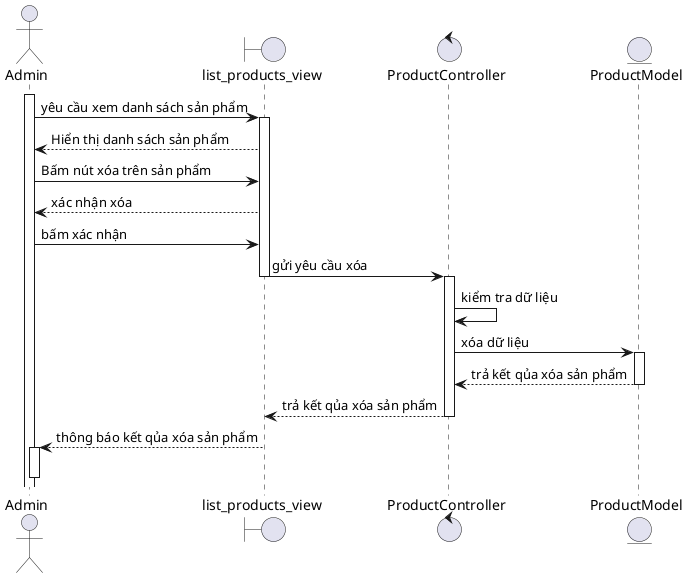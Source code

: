 @startuml
actor Admin
boundary list_products_view
control ProductController
entity ProductModel

activate Admin
Admin -> list_products_view: yêu cầu xem danh sách sản phẩm
activate list_products_view
Admin <-- list_products_view: Hiển thị danh sách sản phẩm
Admin -> list_products_view: Bấm nút xóa trên sản phẩm
Admin <-- list_products_view: xác nhận xóa
Admin -> list_products_view: bấm xác nhận
list_products_view-> ProductController: gửi yêu cầu xóa
deactivate list_products_view
activate ProductController
ProductController -> ProductController : kiểm tra dữ liệu
ProductController -> ProductModel : xóa dữ liệu
activate ProductModel
ProductModel --> ProductController : trả kết qủa xóa sản phẩm
deactivate ProductModel
list_products_view <-- ProductController : trả kết qủa xóa sản phẩm
deactivate ProductController
Admin <-- list_products_view :thông báo kết qủa xóa sản phẩm
activate Admin
deactivate Admin

@enduml